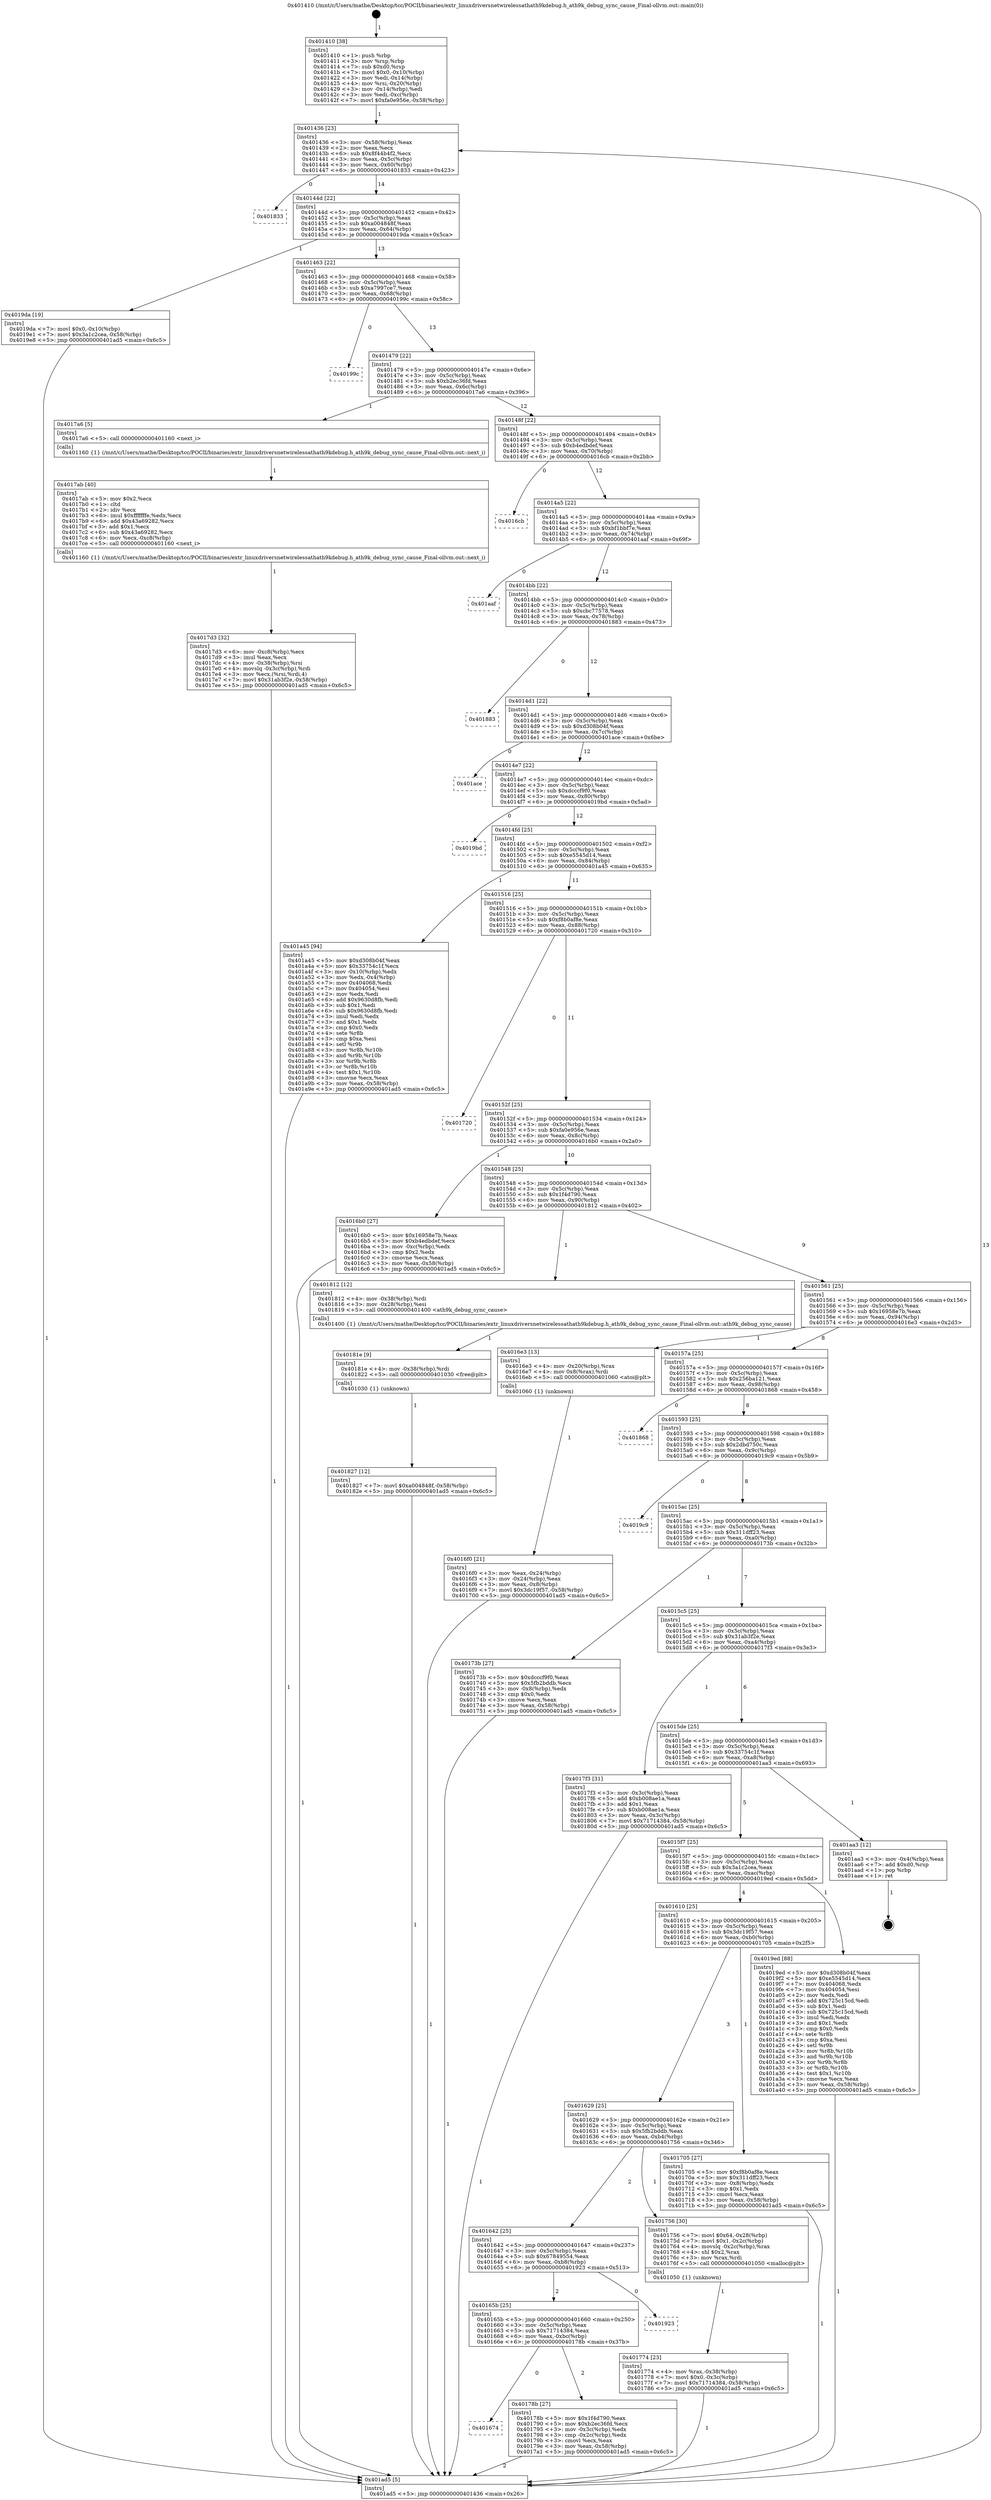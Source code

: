 digraph "0x401410" {
  label = "0x401410 (/mnt/c/Users/mathe/Desktop/tcc/POCII/binaries/extr_linuxdriversnetwirelessathath9kdebug.h_ath9k_debug_sync_cause_Final-ollvm.out::main(0))"
  labelloc = "t"
  node[shape=record]

  Entry [label="",width=0.3,height=0.3,shape=circle,fillcolor=black,style=filled]
  "0x401436" [label="{
     0x401436 [23]\l
     | [instrs]\l
     &nbsp;&nbsp;0x401436 \<+3\>: mov -0x58(%rbp),%eax\l
     &nbsp;&nbsp;0x401439 \<+2\>: mov %eax,%ecx\l
     &nbsp;&nbsp;0x40143b \<+6\>: sub $0x8f44b4f2,%ecx\l
     &nbsp;&nbsp;0x401441 \<+3\>: mov %eax,-0x5c(%rbp)\l
     &nbsp;&nbsp;0x401444 \<+3\>: mov %ecx,-0x60(%rbp)\l
     &nbsp;&nbsp;0x401447 \<+6\>: je 0000000000401833 \<main+0x423\>\l
  }"]
  "0x401833" [label="{
     0x401833\l
  }", style=dashed]
  "0x40144d" [label="{
     0x40144d [22]\l
     | [instrs]\l
     &nbsp;&nbsp;0x40144d \<+5\>: jmp 0000000000401452 \<main+0x42\>\l
     &nbsp;&nbsp;0x401452 \<+3\>: mov -0x5c(%rbp),%eax\l
     &nbsp;&nbsp;0x401455 \<+5\>: sub $0xa004848f,%eax\l
     &nbsp;&nbsp;0x40145a \<+3\>: mov %eax,-0x64(%rbp)\l
     &nbsp;&nbsp;0x40145d \<+6\>: je 00000000004019da \<main+0x5ca\>\l
  }"]
  Exit [label="",width=0.3,height=0.3,shape=circle,fillcolor=black,style=filled,peripheries=2]
  "0x4019da" [label="{
     0x4019da [19]\l
     | [instrs]\l
     &nbsp;&nbsp;0x4019da \<+7\>: movl $0x0,-0x10(%rbp)\l
     &nbsp;&nbsp;0x4019e1 \<+7\>: movl $0x3a1c2cea,-0x58(%rbp)\l
     &nbsp;&nbsp;0x4019e8 \<+5\>: jmp 0000000000401ad5 \<main+0x6c5\>\l
  }"]
  "0x401463" [label="{
     0x401463 [22]\l
     | [instrs]\l
     &nbsp;&nbsp;0x401463 \<+5\>: jmp 0000000000401468 \<main+0x58\>\l
     &nbsp;&nbsp;0x401468 \<+3\>: mov -0x5c(%rbp),%eax\l
     &nbsp;&nbsp;0x40146b \<+5\>: sub $0xa7997ce7,%eax\l
     &nbsp;&nbsp;0x401470 \<+3\>: mov %eax,-0x68(%rbp)\l
     &nbsp;&nbsp;0x401473 \<+6\>: je 000000000040199c \<main+0x58c\>\l
  }"]
  "0x401827" [label="{
     0x401827 [12]\l
     | [instrs]\l
     &nbsp;&nbsp;0x401827 \<+7\>: movl $0xa004848f,-0x58(%rbp)\l
     &nbsp;&nbsp;0x40182e \<+5\>: jmp 0000000000401ad5 \<main+0x6c5\>\l
  }"]
  "0x40199c" [label="{
     0x40199c\l
  }", style=dashed]
  "0x401479" [label="{
     0x401479 [22]\l
     | [instrs]\l
     &nbsp;&nbsp;0x401479 \<+5\>: jmp 000000000040147e \<main+0x6e\>\l
     &nbsp;&nbsp;0x40147e \<+3\>: mov -0x5c(%rbp),%eax\l
     &nbsp;&nbsp;0x401481 \<+5\>: sub $0xb2ec36fd,%eax\l
     &nbsp;&nbsp;0x401486 \<+3\>: mov %eax,-0x6c(%rbp)\l
     &nbsp;&nbsp;0x401489 \<+6\>: je 00000000004017a6 \<main+0x396\>\l
  }"]
  "0x40181e" [label="{
     0x40181e [9]\l
     | [instrs]\l
     &nbsp;&nbsp;0x40181e \<+4\>: mov -0x38(%rbp),%rdi\l
     &nbsp;&nbsp;0x401822 \<+5\>: call 0000000000401030 \<free@plt\>\l
     | [calls]\l
     &nbsp;&nbsp;0x401030 \{1\} (unknown)\l
  }"]
  "0x4017a6" [label="{
     0x4017a6 [5]\l
     | [instrs]\l
     &nbsp;&nbsp;0x4017a6 \<+5\>: call 0000000000401160 \<next_i\>\l
     | [calls]\l
     &nbsp;&nbsp;0x401160 \{1\} (/mnt/c/Users/mathe/Desktop/tcc/POCII/binaries/extr_linuxdriversnetwirelessathath9kdebug.h_ath9k_debug_sync_cause_Final-ollvm.out::next_i)\l
  }"]
  "0x40148f" [label="{
     0x40148f [22]\l
     | [instrs]\l
     &nbsp;&nbsp;0x40148f \<+5\>: jmp 0000000000401494 \<main+0x84\>\l
     &nbsp;&nbsp;0x401494 \<+3\>: mov -0x5c(%rbp),%eax\l
     &nbsp;&nbsp;0x401497 \<+5\>: sub $0xb4edbdef,%eax\l
     &nbsp;&nbsp;0x40149c \<+3\>: mov %eax,-0x70(%rbp)\l
     &nbsp;&nbsp;0x40149f \<+6\>: je 00000000004016cb \<main+0x2bb\>\l
  }"]
  "0x4017d3" [label="{
     0x4017d3 [32]\l
     | [instrs]\l
     &nbsp;&nbsp;0x4017d3 \<+6\>: mov -0xc8(%rbp),%ecx\l
     &nbsp;&nbsp;0x4017d9 \<+3\>: imul %eax,%ecx\l
     &nbsp;&nbsp;0x4017dc \<+4\>: mov -0x38(%rbp),%rsi\l
     &nbsp;&nbsp;0x4017e0 \<+4\>: movslq -0x3c(%rbp),%rdi\l
     &nbsp;&nbsp;0x4017e4 \<+3\>: mov %ecx,(%rsi,%rdi,4)\l
     &nbsp;&nbsp;0x4017e7 \<+7\>: movl $0x31ab3f2e,-0x58(%rbp)\l
     &nbsp;&nbsp;0x4017ee \<+5\>: jmp 0000000000401ad5 \<main+0x6c5\>\l
  }"]
  "0x4016cb" [label="{
     0x4016cb\l
  }", style=dashed]
  "0x4014a5" [label="{
     0x4014a5 [22]\l
     | [instrs]\l
     &nbsp;&nbsp;0x4014a5 \<+5\>: jmp 00000000004014aa \<main+0x9a\>\l
     &nbsp;&nbsp;0x4014aa \<+3\>: mov -0x5c(%rbp),%eax\l
     &nbsp;&nbsp;0x4014ad \<+5\>: sub $0xbf1bbf7e,%eax\l
     &nbsp;&nbsp;0x4014b2 \<+3\>: mov %eax,-0x74(%rbp)\l
     &nbsp;&nbsp;0x4014b5 \<+6\>: je 0000000000401aaf \<main+0x69f\>\l
  }"]
  "0x4017ab" [label="{
     0x4017ab [40]\l
     | [instrs]\l
     &nbsp;&nbsp;0x4017ab \<+5\>: mov $0x2,%ecx\l
     &nbsp;&nbsp;0x4017b0 \<+1\>: cltd\l
     &nbsp;&nbsp;0x4017b1 \<+2\>: idiv %ecx\l
     &nbsp;&nbsp;0x4017b3 \<+6\>: imul $0xfffffffe,%edx,%ecx\l
     &nbsp;&nbsp;0x4017b9 \<+6\>: add $0x43a69282,%ecx\l
     &nbsp;&nbsp;0x4017bf \<+3\>: add $0x1,%ecx\l
     &nbsp;&nbsp;0x4017c2 \<+6\>: sub $0x43a69282,%ecx\l
     &nbsp;&nbsp;0x4017c8 \<+6\>: mov %ecx,-0xc8(%rbp)\l
     &nbsp;&nbsp;0x4017ce \<+5\>: call 0000000000401160 \<next_i\>\l
     | [calls]\l
     &nbsp;&nbsp;0x401160 \{1\} (/mnt/c/Users/mathe/Desktop/tcc/POCII/binaries/extr_linuxdriversnetwirelessathath9kdebug.h_ath9k_debug_sync_cause_Final-ollvm.out::next_i)\l
  }"]
  "0x401aaf" [label="{
     0x401aaf\l
  }", style=dashed]
  "0x4014bb" [label="{
     0x4014bb [22]\l
     | [instrs]\l
     &nbsp;&nbsp;0x4014bb \<+5\>: jmp 00000000004014c0 \<main+0xb0\>\l
     &nbsp;&nbsp;0x4014c0 \<+3\>: mov -0x5c(%rbp),%eax\l
     &nbsp;&nbsp;0x4014c3 \<+5\>: sub $0xcbc77578,%eax\l
     &nbsp;&nbsp;0x4014c8 \<+3\>: mov %eax,-0x78(%rbp)\l
     &nbsp;&nbsp;0x4014cb \<+6\>: je 0000000000401883 \<main+0x473\>\l
  }"]
  "0x401674" [label="{
     0x401674\l
  }", style=dashed]
  "0x401883" [label="{
     0x401883\l
  }", style=dashed]
  "0x4014d1" [label="{
     0x4014d1 [22]\l
     | [instrs]\l
     &nbsp;&nbsp;0x4014d1 \<+5\>: jmp 00000000004014d6 \<main+0xc6\>\l
     &nbsp;&nbsp;0x4014d6 \<+3\>: mov -0x5c(%rbp),%eax\l
     &nbsp;&nbsp;0x4014d9 \<+5\>: sub $0xd308b04f,%eax\l
     &nbsp;&nbsp;0x4014de \<+3\>: mov %eax,-0x7c(%rbp)\l
     &nbsp;&nbsp;0x4014e1 \<+6\>: je 0000000000401ace \<main+0x6be\>\l
  }"]
  "0x40178b" [label="{
     0x40178b [27]\l
     | [instrs]\l
     &nbsp;&nbsp;0x40178b \<+5\>: mov $0x1f4d790,%eax\l
     &nbsp;&nbsp;0x401790 \<+5\>: mov $0xb2ec36fd,%ecx\l
     &nbsp;&nbsp;0x401795 \<+3\>: mov -0x3c(%rbp),%edx\l
     &nbsp;&nbsp;0x401798 \<+3\>: cmp -0x2c(%rbp),%edx\l
     &nbsp;&nbsp;0x40179b \<+3\>: cmovl %ecx,%eax\l
     &nbsp;&nbsp;0x40179e \<+3\>: mov %eax,-0x58(%rbp)\l
     &nbsp;&nbsp;0x4017a1 \<+5\>: jmp 0000000000401ad5 \<main+0x6c5\>\l
  }"]
  "0x401ace" [label="{
     0x401ace\l
  }", style=dashed]
  "0x4014e7" [label="{
     0x4014e7 [22]\l
     | [instrs]\l
     &nbsp;&nbsp;0x4014e7 \<+5\>: jmp 00000000004014ec \<main+0xdc\>\l
     &nbsp;&nbsp;0x4014ec \<+3\>: mov -0x5c(%rbp),%eax\l
     &nbsp;&nbsp;0x4014ef \<+5\>: sub $0xdcccf9f0,%eax\l
     &nbsp;&nbsp;0x4014f4 \<+3\>: mov %eax,-0x80(%rbp)\l
     &nbsp;&nbsp;0x4014f7 \<+6\>: je 00000000004019bd \<main+0x5ad\>\l
  }"]
  "0x40165b" [label="{
     0x40165b [25]\l
     | [instrs]\l
     &nbsp;&nbsp;0x40165b \<+5\>: jmp 0000000000401660 \<main+0x250\>\l
     &nbsp;&nbsp;0x401660 \<+3\>: mov -0x5c(%rbp),%eax\l
     &nbsp;&nbsp;0x401663 \<+5\>: sub $0x71714384,%eax\l
     &nbsp;&nbsp;0x401668 \<+6\>: mov %eax,-0xbc(%rbp)\l
     &nbsp;&nbsp;0x40166e \<+6\>: je 000000000040178b \<main+0x37b\>\l
  }"]
  "0x4019bd" [label="{
     0x4019bd\l
  }", style=dashed]
  "0x4014fd" [label="{
     0x4014fd [25]\l
     | [instrs]\l
     &nbsp;&nbsp;0x4014fd \<+5\>: jmp 0000000000401502 \<main+0xf2\>\l
     &nbsp;&nbsp;0x401502 \<+3\>: mov -0x5c(%rbp),%eax\l
     &nbsp;&nbsp;0x401505 \<+5\>: sub $0xe5545d14,%eax\l
     &nbsp;&nbsp;0x40150a \<+6\>: mov %eax,-0x84(%rbp)\l
     &nbsp;&nbsp;0x401510 \<+6\>: je 0000000000401a45 \<main+0x635\>\l
  }"]
  "0x401923" [label="{
     0x401923\l
  }", style=dashed]
  "0x401a45" [label="{
     0x401a45 [94]\l
     | [instrs]\l
     &nbsp;&nbsp;0x401a45 \<+5\>: mov $0xd308b04f,%eax\l
     &nbsp;&nbsp;0x401a4a \<+5\>: mov $0x33754c1f,%ecx\l
     &nbsp;&nbsp;0x401a4f \<+3\>: mov -0x10(%rbp),%edx\l
     &nbsp;&nbsp;0x401a52 \<+3\>: mov %edx,-0x4(%rbp)\l
     &nbsp;&nbsp;0x401a55 \<+7\>: mov 0x404068,%edx\l
     &nbsp;&nbsp;0x401a5c \<+7\>: mov 0x404054,%esi\l
     &nbsp;&nbsp;0x401a63 \<+2\>: mov %edx,%edi\l
     &nbsp;&nbsp;0x401a65 \<+6\>: add $0x9630d8fb,%edi\l
     &nbsp;&nbsp;0x401a6b \<+3\>: sub $0x1,%edi\l
     &nbsp;&nbsp;0x401a6e \<+6\>: sub $0x9630d8fb,%edi\l
     &nbsp;&nbsp;0x401a74 \<+3\>: imul %edi,%edx\l
     &nbsp;&nbsp;0x401a77 \<+3\>: and $0x1,%edx\l
     &nbsp;&nbsp;0x401a7a \<+3\>: cmp $0x0,%edx\l
     &nbsp;&nbsp;0x401a7d \<+4\>: sete %r8b\l
     &nbsp;&nbsp;0x401a81 \<+3\>: cmp $0xa,%esi\l
     &nbsp;&nbsp;0x401a84 \<+4\>: setl %r9b\l
     &nbsp;&nbsp;0x401a88 \<+3\>: mov %r8b,%r10b\l
     &nbsp;&nbsp;0x401a8b \<+3\>: and %r9b,%r10b\l
     &nbsp;&nbsp;0x401a8e \<+3\>: xor %r9b,%r8b\l
     &nbsp;&nbsp;0x401a91 \<+3\>: or %r8b,%r10b\l
     &nbsp;&nbsp;0x401a94 \<+4\>: test $0x1,%r10b\l
     &nbsp;&nbsp;0x401a98 \<+3\>: cmovne %ecx,%eax\l
     &nbsp;&nbsp;0x401a9b \<+3\>: mov %eax,-0x58(%rbp)\l
     &nbsp;&nbsp;0x401a9e \<+5\>: jmp 0000000000401ad5 \<main+0x6c5\>\l
  }"]
  "0x401516" [label="{
     0x401516 [25]\l
     | [instrs]\l
     &nbsp;&nbsp;0x401516 \<+5\>: jmp 000000000040151b \<main+0x10b\>\l
     &nbsp;&nbsp;0x40151b \<+3\>: mov -0x5c(%rbp),%eax\l
     &nbsp;&nbsp;0x40151e \<+5\>: sub $0xf8b0af8e,%eax\l
     &nbsp;&nbsp;0x401523 \<+6\>: mov %eax,-0x88(%rbp)\l
     &nbsp;&nbsp;0x401529 \<+6\>: je 0000000000401720 \<main+0x310\>\l
  }"]
  "0x401774" [label="{
     0x401774 [23]\l
     | [instrs]\l
     &nbsp;&nbsp;0x401774 \<+4\>: mov %rax,-0x38(%rbp)\l
     &nbsp;&nbsp;0x401778 \<+7\>: movl $0x0,-0x3c(%rbp)\l
     &nbsp;&nbsp;0x40177f \<+7\>: movl $0x71714384,-0x58(%rbp)\l
     &nbsp;&nbsp;0x401786 \<+5\>: jmp 0000000000401ad5 \<main+0x6c5\>\l
  }"]
  "0x401720" [label="{
     0x401720\l
  }", style=dashed]
  "0x40152f" [label="{
     0x40152f [25]\l
     | [instrs]\l
     &nbsp;&nbsp;0x40152f \<+5\>: jmp 0000000000401534 \<main+0x124\>\l
     &nbsp;&nbsp;0x401534 \<+3\>: mov -0x5c(%rbp),%eax\l
     &nbsp;&nbsp;0x401537 \<+5\>: sub $0xfa0e956e,%eax\l
     &nbsp;&nbsp;0x40153c \<+6\>: mov %eax,-0x8c(%rbp)\l
     &nbsp;&nbsp;0x401542 \<+6\>: je 00000000004016b0 \<main+0x2a0\>\l
  }"]
  "0x401642" [label="{
     0x401642 [25]\l
     | [instrs]\l
     &nbsp;&nbsp;0x401642 \<+5\>: jmp 0000000000401647 \<main+0x237\>\l
     &nbsp;&nbsp;0x401647 \<+3\>: mov -0x5c(%rbp),%eax\l
     &nbsp;&nbsp;0x40164a \<+5\>: sub $0x67849554,%eax\l
     &nbsp;&nbsp;0x40164f \<+6\>: mov %eax,-0xb8(%rbp)\l
     &nbsp;&nbsp;0x401655 \<+6\>: je 0000000000401923 \<main+0x513\>\l
  }"]
  "0x4016b0" [label="{
     0x4016b0 [27]\l
     | [instrs]\l
     &nbsp;&nbsp;0x4016b0 \<+5\>: mov $0x16958e7b,%eax\l
     &nbsp;&nbsp;0x4016b5 \<+5\>: mov $0xb4edbdef,%ecx\l
     &nbsp;&nbsp;0x4016ba \<+3\>: mov -0xc(%rbp),%edx\l
     &nbsp;&nbsp;0x4016bd \<+3\>: cmp $0x2,%edx\l
     &nbsp;&nbsp;0x4016c0 \<+3\>: cmovne %ecx,%eax\l
     &nbsp;&nbsp;0x4016c3 \<+3\>: mov %eax,-0x58(%rbp)\l
     &nbsp;&nbsp;0x4016c6 \<+5\>: jmp 0000000000401ad5 \<main+0x6c5\>\l
  }"]
  "0x401548" [label="{
     0x401548 [25]\l
     | [instrs]\l
     &nbsp;&nbsp;0x401548 \<+5\>: jmp 000000000040154d \<main+0x13d\>\l
     &nbsp;&nbsp;0x40154d \<+3\>: mov -0x5c(%rbp),%eax\l
     &nbsp;&nbsp;0x401550 \<+5\>: sub $0x1f4d790,%eax\l
     &nbsp;&nbsp;0x401555 \<+6\>: mov %eax,-0x90(%rbp)\l
     &nbsp;&nbsp;0x40155b \<+6\>: je 0000000000401812 \<main+0x402\>\l
  }"]
  "0x401ad5" [label="{
     0x401ad5 [5]\l
     | [instrs]\l
     &nbsp;&nbsp;0x401ad5 \<+5\>: jmp 0000000000401436 \<main+0x26\>\l
  }"]
  "0x401410" [label="{
     0x401410 [38]\l
     | [instrs]\l
     &nbsp;&nbsp;0x401410 \<+1\>: push %rbp\l
     &nbsp;&nbsp;0x401411 \<+3\>: mov %rsp,%rbp\l
     &nbsp;&nbsp;0x401414 \<+7\>: sub $0xd0,%rsp\l
     &nbsp;&nbsp;0x40141b \<+7\>: movl $0x0,-0x10(%rbp)\l
     &nbsp;&nbsp;0x401422 \<+3\>: mov %edi,-0x14(%rbp)\l
     &nbsp;&nbsp;0x401425 \<+4\>: mov %rsi,-0x20(%rbp)\l
     &nbsp;&nbsp;0x401429 \<+3\>: mov -0x14(%rbp),%edi\l
     &nbsp;&nbsp;0x40142c \<+3\>: mov %edi,-0xc(%rbp)\l
     &nbsp;&nbsp;0x40142f \<+7\>: movl $0xfa0e956e,-0x58(%rbp)\l
  }"]
  "0x401756" [label="{
     0x401756 [30]\l
     | [instrs]\l
     &nbsp;&nbsp;0x401756 \<+7\>: movl $0x64,-0x28(%rbp)\l
     &nbsp;&nbsp;0x40175d \<+7\>: movl $0x1,-0x2c(%rbp)\l
     &nbsp;&nbsp;0x401764 \<+4\>: movslq -0x2c(%rbp),%rax\l
     &nbsp;&nbsp;0x401768 \<+4\>: shl $0x2,%rax\l
     &nbsp;&nbsp;0x40176c \<+3\>: mov %rax,%rdi\l
     &nbsp;&nbsp;0x40176f \<+5\>: call 0000000000401050 \<malloc@plt\>\l
     | [calls]\l
     &nbsp;&nbsp;0x401050 \{1\} (unknown)\l
  }"]
  "0x401812" [label="{
     0x401812 [12]\l
     | [instrs]\l
     &nbsp;&nbsp;0x401812 \<+4\>: mov -0x38(%rbp),%rdi\l
     &nbsp;&nbsp;0x401816 \<+3\>: mov -0x28(%rbp),%esi\l
     &nbsp;&nbsp;0x401819 \<+5\>: call 0000000000401400 \<ath9k_debug_sync_cause\>\l
     | [calls]\l
     &nbsp;&nbsp;0x401400 \{1\} (/mnt/c/Users/mathe/Desktop/tcc/POCII/binaries/extr_linuxdriversnetwirelessathath9kdebug.h_ath9k_debug_sync_cause_Final-ollvm.out::ath9k_debug_sync_cause)\l
  }"]
  "0x401561" [label="{
     0x401561 [25]\l
     | [instrs]\l
     &nbsp;&nbsp;0x401561 \<+5\>: jmp 0000000000401566 \<main+0x156\>\l
     &nbsp;&nbsp;0x401566 \<+3\>: mov -0x5c(%rbp),%eax\l
     &nbsp;&nbsp;0x401569 \<+5\>: sub $0x16958e7b,%eax\l
     &nbsp;&nbsp;0x40156e \<+6\>: mov %eax,-0x94(%rbp)\l
     &nbsp;&nbsp;0x401574 \<+6\>: je 00000000004016e3 \<main+0x2d3\>\l
  }"]
  "0x401629" [label="{
     0x401629 [25]\l
     | [instrs]\l
     &nbsp;&nbsp;0x401629 \<+5\>: jmp 000000000040162e \<main+0x21e\>\l
     &nbsp;&nbsp;0x40162e \<+3\>: mov -0x5c(%rbp),%eax\l
     &nbsp;&nbsp;0x401631 \<+5\>: sub $0x5fb2bddb,%eax\l
     &nbsp;&nbsp;0x401636 \<+6\>: mov %eax,-0xb4(%rbp)\l
     &nbsp;&nbsp;0x40163c \<+6\>: je 0000000000401756 \<main+0x346\>\l
  }"]
  "0x4016e3" [label="{
     0x4016e3 [13]\l
     | [instrs]\l
     &nbsp;&nbsp;0x4016e3 \<+4\>: mov -0x20(%rbp),%rax\l
     &nbsp;&nbsp;0x4016e7 \<+4\>: mov 0x8(%rax),%rdi\l
     &nbsp;&nbsp;0x4016eb \<+5\>: call 0000000000401060 \<atoi@plt\>\l
     | [calls]\l
     &nbsp;&nbsp;0x401060 \{1\} (unknown)\l
  }"]
  "0x40157a" [label="{
     0x40157a [25]\l
     | [instrs]\l
     &nbsp;&nbsp;0x40157a \<+5\>: jmp 000000000040157f \<main+0x16f\>\l
     &nbsp;&nbsp;0x40157f \<+3\>: mov -0x5c(%rbp),%eax\l
     &nbsp;&nbsp;0x401582 \<+5\>: sub $0x256ba121,%eax\l
     &nbsp;&nbsp;0x401587 \<+6\>: mov %eax,-0x98(%rbp)\l
     &nbsp;&nbsp;0x40158d \<+6\>: je 0000000000401868 \<main+0x458\>\l
  }"]
  "0x4016f0" [label="{
     0x4016f0 [21]\l
     | [instrs]\l
     &nbsp;&nbsp;0x4016f0 \<+3\>: mov %eax,-0x24(%rbp)\l
     &nbsp;&nbsp;0x4016f3 \<+3\>: mov -0x24(%rbp),%eax\l
     &nbsp;&nbsp;0x4016f6 \<+3\>: mov %eax,-0x8(%rbp)\l
     &nbsp;&nbsp;0x4016f9 \<+7\>: movl $0x3dc19f57,-0x58(%rbp)\l
     &nbsp;&nbsp;0x401700 \<+5\>: jmp 0000000000401ad5 \<main+0x6c5\>\l
  }"]
  "0x401705" [label="{
     0x401705 [27]\l
     | [instrs]\l
     &nbsp;&nbsp;0x401705 \<+5\>: mov $0xf8b0af8e,%eax\l
     &nbsp;&nbsp;0x40170a \<+5\>: mov $0x311dff23,%ecx\l
     &nbsp;&nbsp;0x40170f \<+3\>: mov -0x8(%rbp),%edx\l
     &nbsp;&nbsp;0x401712 \<+3\>: cmp $0x1,%edx\l
     &nbsp;&nbsp;0x401715 \<+3\>: cmovl %ecx,%eax\l
     &nbsp;&nbsp;0x401718 \<+3\>: mov %eax,-0x58(%rbp)\l
     &nbsp;&nbsp;0x40171b \<+5\>: jmp 0000000000401ad5 \<main+0x6c5\>\l
  }"]
  "0x401868" [label="{
     0x401868\l
  }", style=dashed]
  "0x401593" [label="{
     0x401593 [25]\l
     | [instrs]\l
     &nbsp;&nbsp;0x401593 \<+5\>: jmp 0000000000401598 \<main+0x188\>\l
     &nbsp;&nbsp;0x401598 \<+3\>: mov -0x5c(%rbp),%eax\l
     &nbsp;&nbsp;0x40159b \<+5\>: sub $0x2dbd750c,%eax\l
     &nbsp;&nbsp;0x4015a0 \<+6\>: mov %eax,-0x9c(%rbp)\l
     &nbsp;&nbsp;0x4015a6 \<+6\>: je 00000000004019c9 \<main+0x5b9\>\l
  }"]
  "0x401610" [label="{
     0x401610 [25]\l
     | [instrs]\l
     &nbsp;&nbsp;0x401610 \<+5\>: jmp 0000000000401615 \<main+0x205\>\l
     &nbsp;&nbsp;0x401615 \<+3\>: mov -0x5c(%rbp),%eax\l
     &nbsp;&nbsp;0x401618 \<+5\>: sub $0x3dc19f57,%eax\l
     &nbsp;&nbsp;0x40161d \<+6\>: mov %eax,-0xb0(%rbp)\l
     &nbsp;&nbsp;0x401623 \<+6\>: je 0000000000401705 \<main+0x2f5\>\l
  }"]
  "0x4019c9" [label="{
     0x4019c9\l
  }", style=dashed]
  "0x4015ac" [label="{
     0x4015ac [25]\l
     | [instrs]\l
     &nbsp;&nbsp;0x4015ac \<+5\>: jmp 00000000004015b1 \<main+0x1a1\>\l
     &nbsp;&nbsp;0x4015b1 \<+3\>: mov -0x5c(%rbp),%eax\l
     &nbsp;&nbsp;0x4015b4 \<+5\>: sub $0x311dff23,%eax\l
     &nbsp;&nbsp;0x4015b9 \<+6\>: mov %eax,-0xa0(%rbp)\l
     &nbsp;&nbsp;0x4015bf \<+6\>: je 000000000040173b \<main+0x32b\>\l
  }"]
  "0x4019ed" [label="{
     0x4019ed [88]\l
     | [instrs]\l
     &nbsp;&nbsp;0x4019ed \<+5\>: mov $0xd308b04f,%eax\l
     &nbsp;&nbsp;0x4019f2 \<+5\>: mov $0xe5545d14,%ecx\l
     &nbsp;&nbsp;0x4019f7 \<+7\>: mov 0x404068,%edx\l
     &nbsp;&nbsp;0x4019fe \<+7\>: mov 0x404054,%esi\l
     &nbsp;&nbsp;0x401a05 \<+2\>: mov %edx,%edi\l
     &nbsp;&nbsp;0x401a07 \<+6\>: add $0x725c15cd,%edi\l
     &nbsp;&nbsp;0x401a0d \<+3\>: sub $0x1,%edi\l
     &nbsp;&nbsp;0x401a10 \<+6\>: sub $0x725c15cd,%edi\l
     &nbsp;&nbsp;0x401a16 \<+3\>: imul %edi,%edx\l
     &nbsp;&nbsp;0x401a19 \<+3\>: and $0x1,%edx\l
     &nbsp;&nbsp;0x401a1c \<+3\>: cmp $0x0,%edx\l
     &nbsp;&nbsp;0x401a1f \<+4\>: sete %r8b\l
     &nbsp;&nbsp;0x401a23 \<+3\>: cmp $0xa,%esi\l
     &nbsp;&nbsp;0x401a26 \<+4\>: setl %r9b\l
     &nbsp;&nbsp;0x401a2a \<+3\>: mov %r8b,%r10b\l
     &nbsp;&nbsp;0x401a2d \<+3\>: and %r9b,%r10b\l
     &nbsp;&nbsp;0x401a30 \<+3\>: xor %r9b,%r8b\l
     &nbsp;&nbsp;0x401a33 \<+3\>: or %r8b,%r10b\l
     &nbsp;&nbsp;0x401a36 \<+4\>: test $0x1,%r10b\l
     &nbsp;&nbsp;0x401a3a \<+3\>: cmovne %ecx,%eax\l
     &nbsp;&nbsp;0x401a3d \<+3\>: mov %eax,-0x58(%rbp)\l
     &nbsp;&nbsp;0x401a40 \<+5\>: jmp 0000000000401ad5 \<main+0x6c5\>\l
  }"]
  "0x40173b" [label="{
     0x40173b [27]\l
     | [instrs]\l
     &nbsp;&nbsp;0x40173b \<+5\>: mov $0xdcccf9f0,%eax\l
     &nbsp;&nbsp;0x401740 \<+5\>: mov $0x5fb2bddb,%ecx\l
     &nbsp;&nbsp;0x401745 \<+3\>: mov -0x8(%rbp),%edx\l
     &nbsp;&nbsp;0x401748 \<+3\>: cmp $0x0,%edx\l
     &nbsp;&nbsp;0x40174b \<+3\>: cmove %ecx,%eax\l
     &nbsp;&nbsp;0x40174e \<+3\>: mov %eax,-0x58(%rbp)\l
     &nbsp;&nbsp;0x401751 \<+5\>: jmp 0000000000401ad5 \<main+0x6c5\>\l
  }"]
  "0x4015c5" [label="{
     0x4015c5 [25]\l
     | [instrs]\l
     &nbsp;&nbsp;0x4015c5 \<+5\>: jmp 00000000004015ca \<main+0x1ba\>\l
     &nbsp;&nbsp;0x4015ca \<+3\>: mov -0x5c(%rbp),%eax\l
     &nbsp;&nbsp;0x4015cd \<+5\>: sub $0x31ab3f2e,%eax\l
     &nbsp;&nbsp;0x4015d2 \<+6\>: mov %eax,-0xa4(%rbp)\l
     &nbsp;&nbsp;0x4015d8 \<+6\>: je 00000000004017f3 \<main+0x3e3\>\l
  }"]
  "0x4015f7" [label="{
     0x4015f7 [25]\l
     | [instrs]\l
     &nbsp;&nbsp;0x4015f7 \<+5\>: jmp 00000000004015fc \<main+0x1ec\>\l
     &nbsp;&nbsp;0x4015fc \<+3\>: mov -0x5c(%rbp),%eax\l
     &nbsp;&nbsp;0x4015ff \<+5\>: sub $0x3a1c2cea,%eax\l
     &nbsp;&nbsp;0x401604 \<+6\>: mov %eax,-0xac(%rbp)\l
     &nbsp;&nbsp;0x40160a \<+6\>: je 00000000004019ed \<main+0x5dd\>\l
  }"]
  "0x4017f3" [label="{
     0x4017f3 [31]\l
     | [instrs]\l
     &nbsp;&nbsp;0x4017f3 \<+3\>: mov -0x3c(%rbp),%eax\l
     &nbsp;&nbsp;0x4017f6 \<+5\>: add $0xb008ae1a,%eax\l
     &nbsp;&nbsp;0x4017fb \<+3\>: add $0x1,%eax\l
     &nbsp;&nbsp;0x4017fe \<+5\>: sub $0xb008ae1a,%eax\l
     &nbsp;&nbsp;0x401803 \<+3\>: mov %eax,-0x3c(%rbp)\l
     &nbsp;&nbsp;0x401806 \<+7\>: movl $0x71714384,-0x58(%rbp)\l
     &nbsp;&nbsp;0x40180d \<+5\>: jmp 0000000000401ad5 \<main+0x6c5\>\l
  }"]
  "0x4015de" [label="{
     0x4015de [25]\l
     | [instrs]\l
     &nbsp;&nbsp;0x4015de \<+5\>: jmp 00000000004015e3 \<main+0x1d3\>\l
     &nbsp;&nbsp;0x4015e3 \<+3\>: mov -0x5c(%rbp),%eax\l
     &nbsp;&nbsp;0x4015e6 \<+5\>: sub $0x33754c1f,%eax\l
     &nbsp;&nbsp;0x4015eb \<+6\>: mov %eax,-0xa8(%rbp)\l
     &nbsp;&nbsp;0x4015f1 \<+6\>: je 0000000000401aa3 \<main+0x693\>\l
  }"]
  "0x401aa3" [label="{
     0x401aa3 [12]\l
     | [instrs]\l
     &nbsp;&nbsp;0x401aa3 \<+3\>: mov -0x4(%rbp),%eax\l
     &nbsp;&nbsp;0x401aa6 \<+7\>: add $0xd0,%rsp\l
     &nbsp;&nbsp;0x401aad \<+1\>: pop %rbp\l
     &nbsp;&nbsp;0x401aae \<+1\>: ret\l
  }"]
  Entry -> "0x401410" [label=" 1"]
  "0x401436" -> "0x401833" [label=" 0"]
  "0x401436" -> "0x40144d" [label=" 14"]
  "0x401aa3" -> Exit [label=" 1"]
  "0x40144d" -> "0x4019da" [label=" 1"]
  "0x40144d" -> "0x401463" [label=" 13"]
  "0x401a45" -> "0x401ad5" [label=" 1"]
  "0x401463" -> "0x40199c" [label=" 0"]
  "0x401463" -> "0x401479" [label=" 13"]
  "0x4019ed" -> "0x401ad5" [label=" 1"]
  "0x401479" -> "0x4017a6" [label=" 1"]
  "0x401479" -> "0x40148f" [label=" 12"]
  "0x4019da" -> "0x401ad5" [label=" 1"]
  "0x40148f" -> "0x4016cb" [label=" 0"]
  "0x40148f" -> "0x4014a5" [label=" 12"]
  "0x401827" -> "0x401ad5" [label=" 1"]
  "0x4014a5" -> "0x401aaf" [label=" 0"]
  "0x4014a5" -> "0x4014bb" [label=" 12"]
  "0x40181e" -> "0x401827" [label=" 1"]
  "0x4014bb" -> "0x401883" [label=" 0"]
  "0x4014bb" -> "0x4014d1" [label=" 12"]
  "0x401812" -> "0x40181e" [label=" 1"]
  "0x4014d1" -> "0x401ace" [label=" 0"]
  "0x4014d1" -> "0x4014e7" [label=" 12"]
  "0x4017f3" -> "0x401ad5" [label=" 1"]
  "0x4014e7" -> "0x4019bd" [label=" 0"]
  "0x4014e7" -> "0x4014fd" [label=" 12"]
  "0x4017ab" -> "0x4017d3" [label=" 1"]
  "0x4014fd" -> "0x401a45" [label=" 1"]
  "0x4014fd" -> "0x401516" [label=" 11"]
  "0x4017a6" -> "0x4017ab" [label=" 1"]
  "0x401516" -> "0x401720" [label=" 0"]
  "0x401516" -> "0x40152f" [label=" 11"]
  "0x40165b" -> "0x401674" [label=" 0"]
  "0x40152f" -> "0x4016b0" [label=" 1"]
  "0x40152f" -> "0x401548" [label=" 10"]
  "0x4016b0" -> "0x401ad5" [label=" 1"]
  "0x401410" -> "0x401436" [label=" 1"]
  "0x401ad5" -> "0x401436" [label=" 13"]
  "0x40165b" -> "0x40178b" [label=" 2"]
  "0x401548" -> "0x401812" [label=" 1"]
  "0x401548" -> "0x401561" [label=" 9"]
  "0x4017d3" -> "0x401ad5" [label=" 1"]
  "0x401561" -> "0x4016e3" [label=" 1"]
  "0x401561" -> "0x40157a" [label=" 8"]
  "0x4016e3" -> "0x4016f0" [label=" 1"]
  "0x4016f0" -> "0x401ad5" [label=" 1"]
  "0x401642" -> "0x401923" [label=" 0"]
  "0x40157a" -> "0x401868" [label=" 0"]
  "0x40157a" -> "0x401593" [label=" 8"]
  "0x40178b" -> "0x401ad5" [label=" 2"]
  "0x401593" -> "0x4019c9" [label=" 0"]
  "0x401593" -> "0x4015ac" [label=" 8"]
  "0x401756" -> "0x401774" [label=" 1"]
  "0x4015ac" -> "0x40173b" [label=" 1"]
  "0x4015ac" -> "0x4015c5" [label=" 7"]
  "0x401629" -> "0x401642" [label=" 2"]
  "0x4015c5" -> "0x4017f3" [label=" 1"]
  "0x4015c5" -> "0x4015de" [label=" 6"]
  "0x401642" -> "0x40165b" [label=" 2"]
  "0x4015de" -> "0x401aa3" [label=" 1"]
  "0x4015de" -> "0x4015f7" [label=" 5"]
  "0x401629" -> "0x401756" [label=" 1"]
  "0x4015f7" -> "0x4019ed" [label=" 1"]
  "0x4015f7" -> "0x401610" [label=" 4"]
  "0x401774" -> "0x401ad5" [label=" 1"]
  "0x401610" -> "0x401705" [label=" 1"]
  "0x401610" -> "0x401629" [label=" 3"]
  "0x401705" -> "0x401ad5" [label=" 1"]
  "0x40173b" -> "0x401ad5" [label=" 1"]
}
